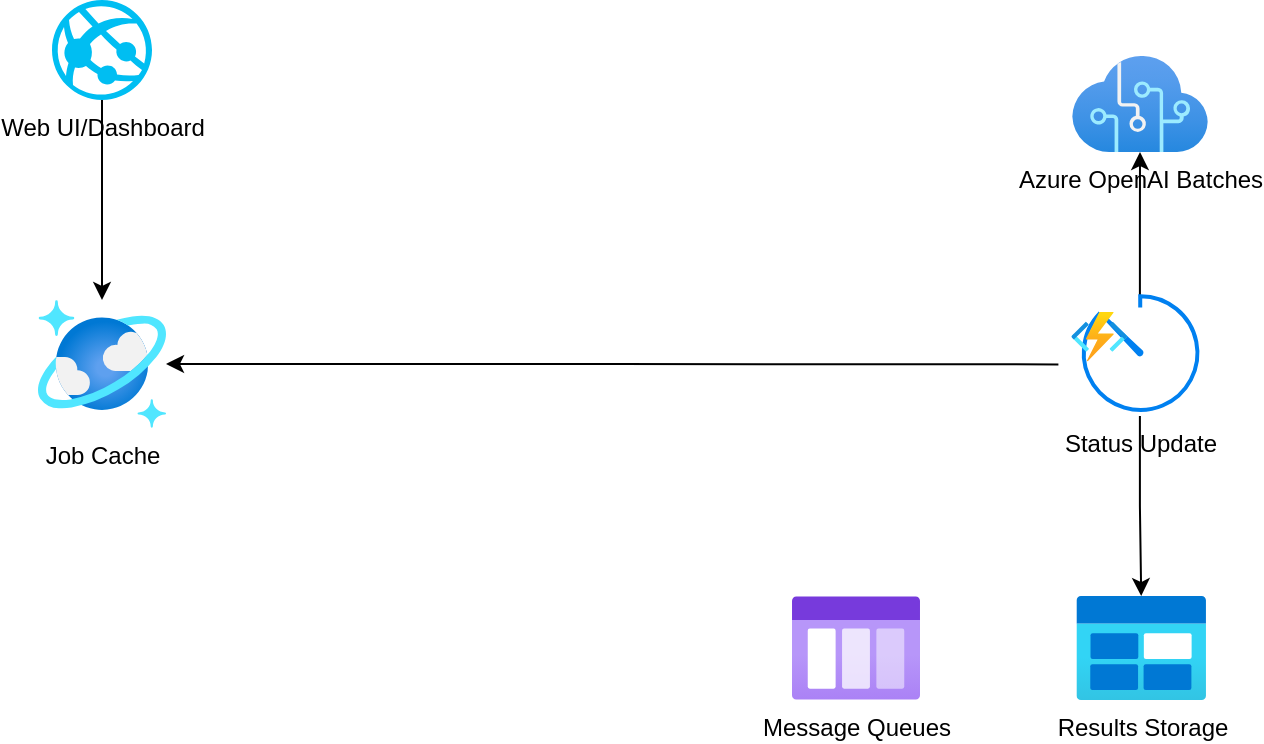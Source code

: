<mxfile version="24.6.4" type="device" pages="2">
  <diagram name="Page-1" id="gZlUtXruDb-HUIPytSuz">
    <mxGraphModel dx="1572" dy="894" grid="1" gridSize="10" guides="1" tooltips="1" connect="1" arrows="1" fold="1" page="1" pageScale="1" pageWidth="850" pageHeight="1100" math="0" shadow="0">
      <root>
        <mxCell id="0" />
        <mxCell id="1" parent="0" />
        <mxCell id="rEJftGGTSVFm3TWWUIGP-3" value="" style="edgeStyle=orthogonalEdgeStyle;rounded=0;orthogonalLoop=1;jettySize=auto;html=1;" edge="1" parent="1" source="rEJftGGTSVFm3TWWUIGP-1" target="rEJftGGTSVFm3TWWUIGP-2">
          <mxGeometry relative="1" as="geometry" />
        </mxCell>
        <mxCell id="rEJftGGTSVFm3TWWUIGP-1" value="Web UI/Dashboard" style="verticalLabelPosition=bottom;html=1;verticalAlign=top;align=center;strokeColor=none;fillColor=#00BEF2;shape=mxgraph.azure.azure_website;pointerEvents=1;" vertex="1" parent="1">
          <mxGeometry x="140" y="170" width="50" height="50" as="geometry" />
        </mxCell>
        <mxCell id="rEJftGGTSVFm3TWWUIGP-16" value="" style="edgeStyle=orthogonalEdgeStyle;rounded=0;orthogonalLoop=1;jettySize=auto;html=1;entryX=-0.23;entryY=1.06;entryDx=0;entryDy=0;entryPerimeter=0;startArrow=classic;startFill=1;endArrow=none;endFill=0;" edge="1" parent="1" source="rEJftGGTSVFm3TWWUIGP-2" target="rEJftGGTSVFm3TWWUIGP-5">
          <mxGeometry relative="1" as="geometry">
            <mxPoint x="650" y="370" as="targetPoint" />
          </mxGeometry>
        </mxCell>
        <mxCell id="rEJftGGTSVFm3TWWUIGP-2" value="Job Cache" style="image;aspect=fixed;html=1;points=[];align=center;fontSize=12;image=img/lib/azure2/databases/Azure_Cosmos_DB.svg;" vertex="1" parent="1">
          <mxGeometry x="133" y="320" width="64" height="64" as="geometry" />
        </mxCell>
        <mxCell id="rEJftGGTSVFm3TWWUIGP-4" value="Azure OpenAI Batches" style="image;aspect=fixed;html=1;points=[];align=center;fontSize=12;image=img/lib/azure2/ai_machine_learning/Cognitive_Services.svg;" vertex="1" parent="1">
          <mxGeometry x="650" y="198" width="68" height="48" as="geometry" />
        </mxCell>
        <mxCell id="rEJftGGTSVFm3TWWUIGP-12" value="" style="edgeStyle=orthogonalEdgeStyle;rounded=0;orthogonalLoop=1;jettySize=auto;html=1;" edge="1" parent="1" source="rEJftGGTSVFm3TWWUIGP-8" target="rEJftGGTSVFm3TWWUIGP-7">
          <mxGeometry relative="1" as="geometry" />
        </mxCell>
        <mxCell id="rEJftGGTSVFm3TWWUIGP-14" value="" style="edgeStyle=orthogonalEdgeStyle;rounded=0;orthogonalLoop=1;jettySize=auto;html=1;" edge="1" parent="1" source="rEJftGGTSVFm3TWWUIGP-8" target="rEJftGGTSVFm3TWWUIGP-4">
          <mxGeometry relative="1" as="geometry" />
        </mxCell>
        <mxCell id="rEJftGGTSVFm3TWWUIGP-8" value="Status Update" style="html=1;verticalLabelPosition=bottom;align=center;labelBackgroundColor=none;verticalAlign=top;strokeWidth=2;strokeColor=#0080F0;shadow=0;dashed=0;shape=mxgraph.ios7.icons.gauge;" vertex="1" parent="1">
          <mxGeometry x="653.14" y="318" width="61.71" height="60" as="geometry" />
        </mxCell>
        <mxCell id="rEJftGGTSVFm3TWWUIGP-7" value="Results Storage" style="image;aspect=fixed;html=1;points=[];align=center;fontSize=12;image=img/lib/azure2/general/Blob_Block.svg;" vertex="1" parent="1">
          <mxGeometry x="652.14" y="468" width="65" height="52" as="geometry" />
        </mxCell>
        <mxCell id="rEJftGGTSVFm3TWWUIGP-9" value="" style="group" vertex="1" connectable="0" parent="1">
          <mxGeometry x="649.64" y="326" width="68.71" height="70" as="geometry" />
        </mxCell>
        <mxCell id="rEJftGGTSVFm3TWWUIGP-5" value="" style="image;aspect=fixed;html=1;points=[];align=center;fontSize=12;image=img/lib/azure2/compute/Function_Apps.svg;" vertex="1" parent="rEJftGGTSVFm3TWWUIGP-9">
          <mxGeometry width="28" height="24.71" as="geometry" />
        </mxCell>
        <mxCell id="rEJftGGTSVFm3TWWUIGP-13" value="Message Queues" style="image;aspect=fixed;html=1;points=[];align=center;fontSize=12;image=img/lib/azure2/general/Storage_Queue.svg;" vertex="1" parent="1">
          <mxGeometry x="510" y="468" width="64" height="52" as="geometry" />
        </mxCell>
      </root>
    </mxGraphModel>
  </diagram>
  <diagram id="d6OoRYj6ryleezYHHOLS" name="Page-2">
    <mxGraphModel dx="1570" dy="894" grid="1" gridSize="10" guides="1" tooltips="1" connect="1" arrows="1" fold="1" page="1" pageScale="1" pageWidth="850" pageHeight="1100" math="0" shadow="0">
      <root>
        <mxCell id="0" />
        <mxCell id="1" parent="0" />
        <mxCell id="SvvT7uCOzWCP-esKtQNJ-1" value="" style="shape=umlLifeline;perimeter=lifelinePerimeter;whiteSpace=wrap;html=1;container=1;dropTarget=0;collapsible=0;recursiveResize=0;outlineConnect=0;portConstraint=eastwest;newEdgeStyle={&quot;curved&quot;:0,&quot;rounded&quot;:0};participant=umlActor;" vertex="1" parent="1">
          <mxGeometry x="30" y="20" width="20" height="860" as="geometry" />
        </mxCell>
        <mxCell id="SvvT7uCOzWCP-esKtQNJ-2" value="Chat WebApp" style="shape=umlLifeline;perimeter=lifelinePerimeter;whiteSpace=wrap;html=1;container=1;dropTarget=0;collapsible=0;recursiveResize=0;outlineConnect=0;portConstraint=eastwest;newEdgeStyle={&quot;curved&quot;:0,&quot;rounded&quot;:0};" vertex="1" parent="1">
          <mxGeometry x="140" y="20" width="100" height="850" as="geometry" />
        </mxCell>
        <mxCell id="SvvT7uCOzWCP-esKtQNJ-3" value="Azure OpenAI" style="shape=umlLifeline;perimeter=lifelinePerimeter;whiteSpace=wrap;html=1;container=1;dropTarget=0;collapsible=0;recursiveResize=0;outlineConnect=0;portConstraint=eastwest;newEdgeStyle={&quot;curved&quot;:0,&quot;rounded&quot;:0};" vertex="1" parent="1">
          <mxGeometry x="340" y="20" width="100" height="850" as="geometry" />
        </mxCell>
        <mxCell id="SvvT7uCOzWCP-esKtQNJ-4" value="DataApi" style="shape=umlLifeline;perimeter=lifelinePerimeter;whiteSpace=wrap;html=1;container=1;dropTarget=0;collapsible=0;recursiveResize=0;outlineConnect=0;portConstraint=eastwest;newEdgeStyle={&quot;curved&quot;:0,&quot;rounded&quot;:0};" vertex="1" parent="1">
          <mxGeometry x="530" y="20" width="100" height="850" as="geometry" />
        </mxCell>
        <mxCell id="SvvT7uCOzWCP-esKtQNJ-5" value="Request" style="html=1;verticalAlign=bottom;startArrow=oval;startFill=1;endArrow=block;startSize=8;curved=0;rounded=0;" edge="1" parent="1" target="SvvT7uCOzWCP-esKtQNJ-2">
          <mxGeometry width="60" relative="1" as="geometry">
            <mxPoint x="40" y="110" as="sourcePoint" />
            <mxPoint x="100" y="110" as="targetPoint" />
          </mxGeometry>
        </mxCell>
      </root>
    </mxGraphModel>
  </diagram>
</mxfile>
